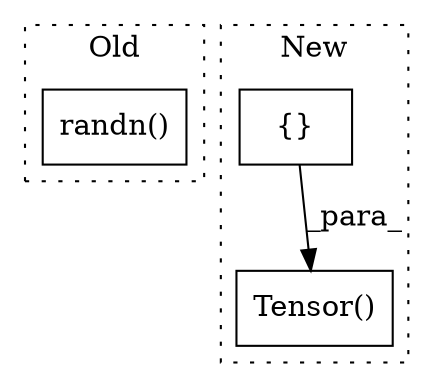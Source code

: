 digraph G {
subgraph cluster0 {
1 [label="randn()" a="75" s="214" l="29" shape="box"];
label = "Old";
style="dotted";
}
subgraph cluster1 {
2 [label="Tensor()" a="75" s="252,511" l="13,1" shape="box"];
3 [label="{}" a="59" s="419,424" l="1,0" shape="box"];
label = "New";
style="dotted";
}
3 -> 2 [label="_para_"];
}